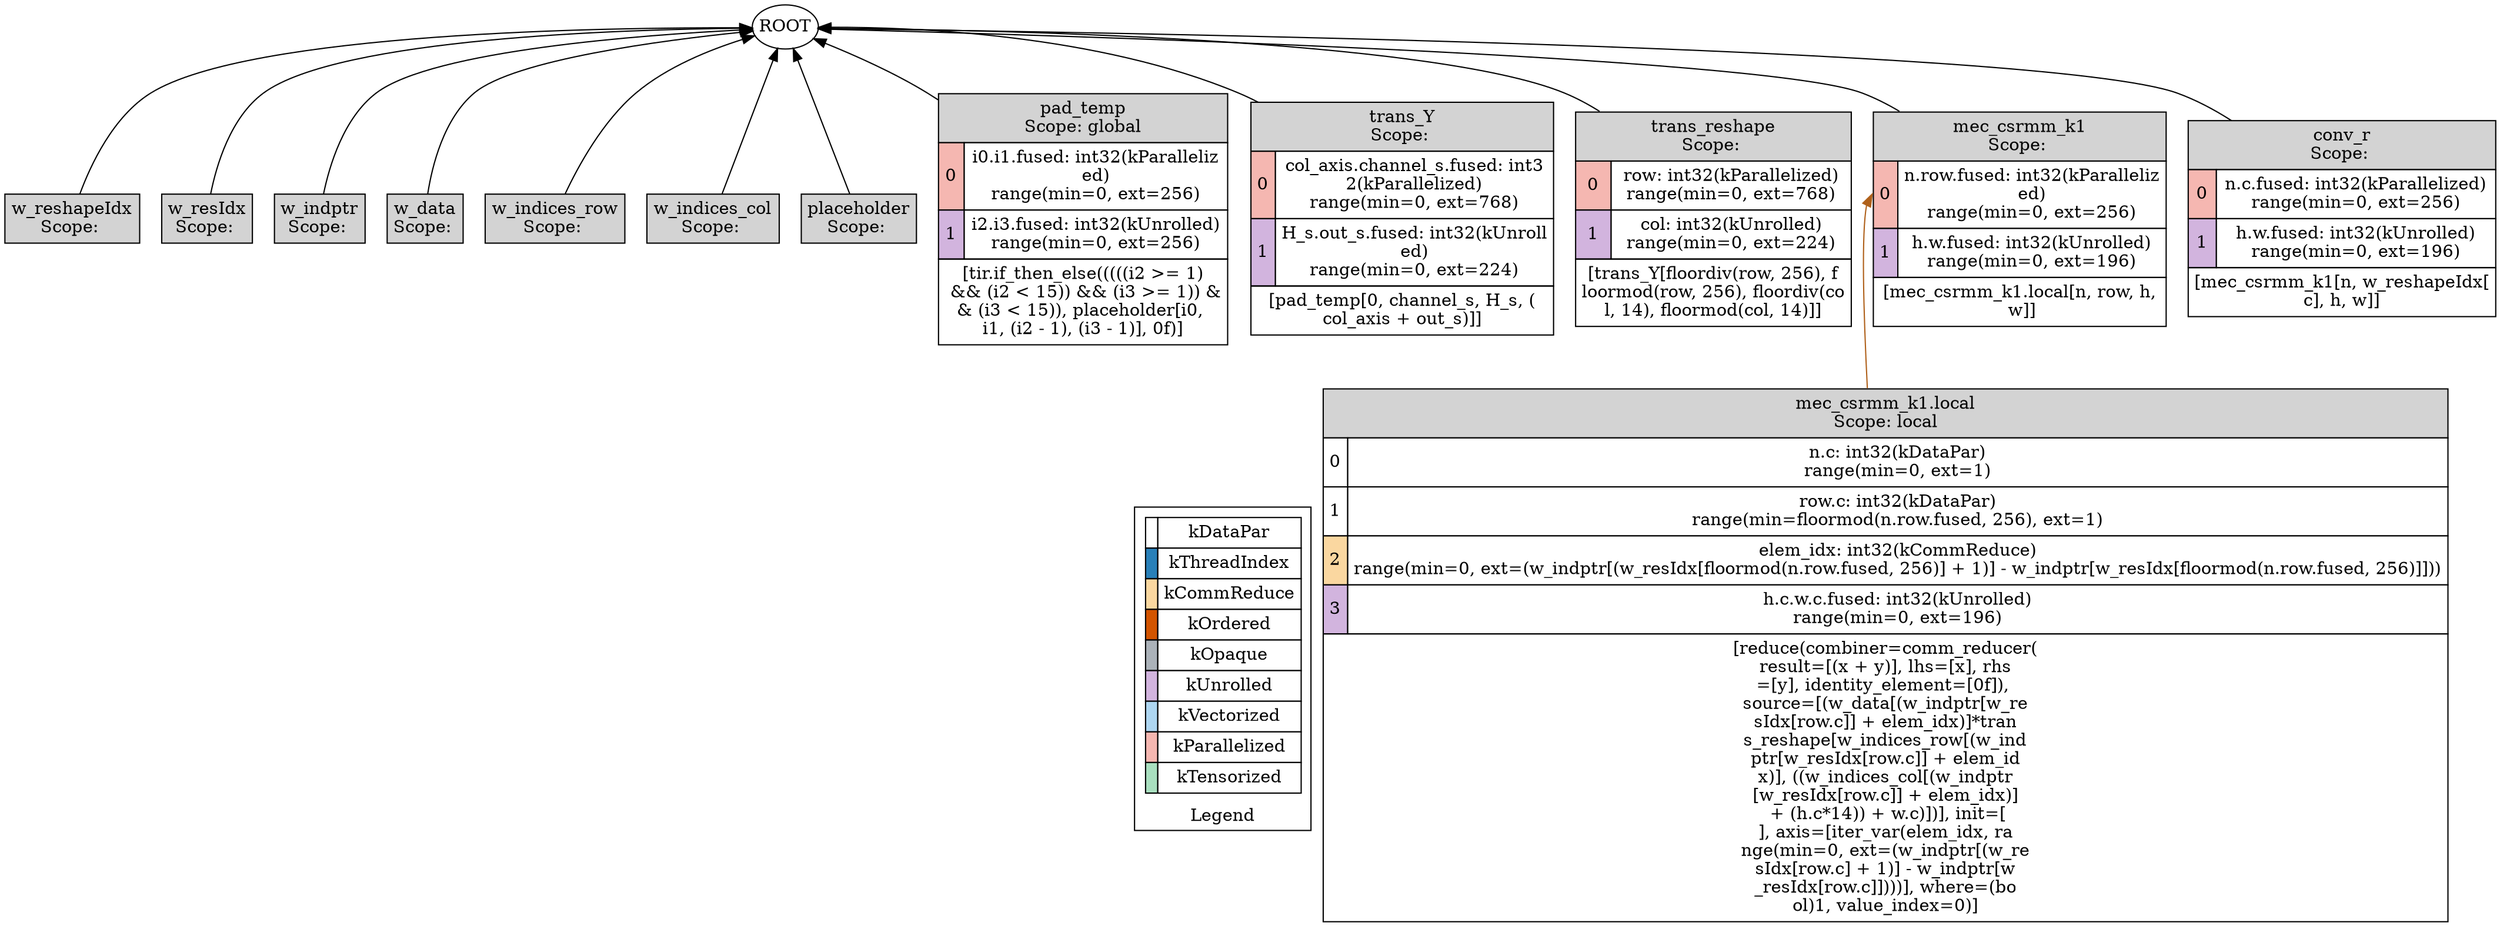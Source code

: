 digraph "Schedule Tree" {
	graph [rankdir=BT]
	subgraph cluster_legend {
		label=Legend
		legend [label=<<TABLE BORDER="0" CELLBORDER="1" CELLSPACING="0" CELLPADDING="4"><TR><TD BGCOLOR="#FFFFFF"></TD><TD BGCOLOR="white">kDataPar</TD></TR><TR><TD BGCOLOR="#2980B9"></TD><TD BGCOLOR="white">kThreadIndex</TD></TR><TR><TD BGCOLOR="#FAD7A0"></TD><TD BGCOLOR="white">kCommReduce</TD></TR><TR><TD BGCOLOR="#D35400"></TD><TD BGCOLOR="white">kOrdered</TD></TR><TR><TD BGCOLOR="#ABB2B9"></TD><TD BGCOLOR="white">kOpaque</TD></TR><TR><TD BGCOLOR="#D2B4DE"></TD><TD BGCOLOR="white">kUnrolled</TD></TR><TR><TD BGCOLOR="#AED6F1"></TD><TD BGCOLOR="white">kVectorized</TD></TR><TR><TD BGCOLOR="#F5B7B1"></TD><TD BGCOLOR="white">kParallelized</TD></TR><TR><TD BGCOLOR="#A9DFBF"></TD><TD BGCOLOR="white">kTensorized</TD></TR></TABLE>> margin=0 shape=none]
	}
	Stage_0 [label=<<TABLE BORDER="0" CELLBORDER="1" CELLSPACING="0" CELLPADDING="4"> <TR><TD BGCOLOR="lightgrey" COLSPAN="2" PORT="stage">w_reshapeIdx<br/>Scope: </TD></TR></TABLE>> margin=0 shape=none]
	Stage_1 [label=<<TABLE BORDER="0" CELLBORDER="1" CELLSPACING="0" CELLPADDING="4"> <TR><TD BGCOLOR="lightgrey" COLSPAN="2" PORT="stage">w_resIdx<br/>Scope: </TD></TR></TABLE>> margin=0 shape=none]
	Stage_2 [label=<<TABLE BORDER="0" CELLBORDER="1" CELLSPACING="0" CELLPADDING="4"> <TR><TD BGCOLOR="lightgrey" COLSPAN="2" PORT="stage">w_indptr<br/>Scope: </TD></TR></TABLE>> margin=0 shape=none]
	Stage_3 [label=<<TABLE BORDER="0" CELLBORDER="1" CELLSPACING="0" CELLPADDING="4"> <TR><TD BGCOLOR="lightgrey" COLSPAN="2" PORT="stage">w_data<br/>Scope: </TD></TR></TABLE>> margin=0 shape=none]
	Stage_4 [label=<<TABLE BORDER="0" CELLBORDER="1" CELLSPACING="0" CELLPADDING="4"> <TR><TD BGCOLOR="lightgrey" COLSPAN="2" PORT="stage">w_indices_row<br/>Scope: </TD></TR></TABLE>> margin=0 shape=none]
	Stage_5 [label=<<TABLE BORDER="0" CELLBORDER="1" CELLSPACING="0" CELLPADDING="4"> <TR><TD BGCOLOR="lightgrey" COLSPAN="2" PORT="stage">w_indices_col<br/>Scope: </TD></TR></TABLE>> margin=0 shape=none]
	Stage_6 [label=<<TABLE BORDER="0" CELLBORDER="1" CELLSPACING="0" CELLPADDING="4"> <TR><TD BGCOLOR="lightgrey" COLSPAN="2" PORT="stage">placeholder<br/>Scope: </TD></TR></TABLE>> margin=0 shape=none]
	Stage_7 [label=<<TABLE BORDER="0" CELLBORDER="1" CELLSPACING="0" CELLPADDING="4"> <TR><TD BGCOLOR="lightgrey" COLSPAN="2" PORT="stage">pad_temp<br/>Scope: global</TD></TR><TR><TD PORT="IterVar_7_4" BGCOLOR="#F5B7B1">0</TD><TD BGCOLOR="white" PORT="itervar">i0.i1.fused: int32(kParalleliz<br/>ed)<br/>range(min=0, ext=256)</TD></TR><TR><TD PORT="IterVar_7_5" BGCOLOR="#D2B4DE">1</TD><TD BGCOLOR="white" PORT="itervar">i2.i3.fused: int32(kUnrolled)<br/>range(min=0, ext=256)</TD></TR><TR><TD COLSPAN="2">[tir.if_then_else(((((i2 &gt;= 1)<br/> &amp;&amp; (i2 &lt; 15)) &amp;&amp; (i3 &gt;= 1)) &amp;<br/>&amp; (i3 &lt; 15)), placeholder[i0, <br/>i1, (i2 - 1), (i3 - 1)], 0f)]</TD></TR></TABLE>> margin=0 shape=none]
	Stage_8 [label=<<TABLE BORDER="0" CELLBORDER="1" CELLSPACING="0" CELLPADDING="4"> <TR><TD BGCOLOR="lightgrey" COLSPAN="2" PORT="stage">trans_Y<br/>Scope: </TD></TR><TR><TD PORT="IterVar_8_4" BGCOLOR="#F5B7B1">0</TD><TD BGCOLOR="white" PORT="itervar">col_axis.channel_s.fused: int3<br/>2(kParallelized)<br/>range(min=0, ext=768)</TD></TR><TR><TD PORT="IterVar_8_5" BGCOLOR="#D2B4DE">1</TD><TD BGCOLOR="white" PORT="itervar">H_s.out_s.fused: int32(kUnroll<br/>ed)<br/>range(min=0, ext=224)</TD></TR><TR><TD COLSPAN="2">[pad_temp[0, channel_s, H_s, (<br/>col_axis + out_s)]]</TD></TR></TABLE>> margin=0 shape=none]
	Stage_9 [label=<<TABLE BORDER="0" CELLBORDER="1" CELLSPACING="0" CELLPADDING="4"> <TR><TD BGCOLOR="lightgrey" COLSPAN="2" PORT="stage">trans_reshape<br/>Scope: </TD></TR><TR><TD PORT="IterVar_9_0" BGCOLOR="#F5B7B1">0</TD><TD BGCOLOR="white" PORT="itervar">row: int32(kParallelized)<br/>range(min=0, ext=768)</TD></TR><TR><TD PORT="IterVar_9_1" BGCOLOR="#D2B4DE">1</TD><TD BGCOLOR="white" PORT="itervar">col: int32(kUnrolled)<br/>range(min=0, ext=224)</TD></TR><TR><TD COLSPAN="2">[trans_Y[floordiv(row, 256), f<br/>loormod(row, 256), floordiv(co<br/>l, 14), floormod(col, 14)]]</TD></TR></TABLE>> margin=0 shape=none]
	Stage_10 [label=<<TABLE BORDER="0" CELLBORDER="1" CELLSPACING="0" CELLPADDING="4"> <TR><TD BGCOLOR="lightgrey" COLSPAN="2" PORT="stage">mec_csrmm_k1.local<br/>Scope: local</TD></TR><TR><TD PORT="IterVar_10_0" BGCOLOR="#FFFFFF">0</TD><TD BGCOLOR="white" PORT="itervar">n.c: int32(kDataPar)<br/>range(min=0, ext=1)</TD></TR><TR><TD PORT="IterVar_10_1" BGCOLOR="#FFFFFF">1</TD><TD BGCOLOR="white" PORT="itervar">row.c: int32(kDataPar)<br/>range(min=floormod(n.row.fused, 256), ext=1)</TD></TR><TR><TD PORT="IterVar_10_4" BGCOLOR="#FAD7A0">2</TD><TD BGCOLOR="white" PORT="itervar">elem_idx: int32(kCommReduce)<br/>range(min=0, ext=(w_indptr[(w_resIdx[floormod(n.row.fused, 256)] + 1)] - w_indptr[w_resIdx[floormod(n.row.fused, 256)]]))</TD></TR><TR><TD PORT="IterVar_10_5" BGCOLOR="#D2B4DE">3</TD><TD BGCOLOR="white" PORT="itervar">h.c.w.c.fused: int32(kUnrolled)<br/>range(min=0, ext=196)</TD></TR><TR><TD COLSPAN="2">[reduce(combiner=comm_reducer(<br/>result=[(x + y)], lhs=[x], rhs<br/>=[y], identity_element=[0f]), <br/>source=[(w_data[(w_indptr[w_re<br/>sIdx[row.c]] + elem_idx)]*tran<br/>s_reshape[w_indices_row[(w_ind<br/>ptr[w_resIdx[row.c]] + elem_id<br/>x)], ((w_indices_col[(w_indptr<br/>[w_resIdx[row.c]] + elem_idx)]<br/> + (h.c*14)) + w.c)])], init=[<br/>], axis=[iter_var(elem_idx, ra<br/>nge(min=0, ext=(w_indptr[(w_re<br/>sIdx[row.c] + 1)] - w_indptr[w<br/>_resIdx[row.c]])))], where=(bo<br/>ol)1, value_index=0)]</TD></TR></TABLE>> margin=0 shape=none]
	Stage_11 [label=<<TABLE BORDER="0" CELLBORDER="1" CELLSPACING="0" CELLPADDING="4"> <TR><TD BGCOLOR="lightgrey" COLSPAN="2" PORT="stage">mec_csrmm_k1<br/>Scope: </TD></TR><TR><TD PORT="IterVar_11_5" BGCOLOR="#F5B7B1">0</TD><TD BGCOLOR="white" PORT="itervar">n.row.fused: int32(kParalleliz<br/>ed)<br/>range(min=0, ext=256)</TD></TR><TR><TD PORT="IterVar_11_4" BGCOLOR="#D2B4DE">1</TD><TD BGCOLOR="white" PORT="itervar">h.w.fused: int32(kUnrolled)<br/>range(min=0, ext=196)</TD></TR><TR><TD COLSPAN="2">[mec_csrmm_k1.local[n, row, h,<br/> w]]</TD></TR></TABLE>> margin=0 shape=none]
	Stage_12 [label=<<TABLE BORDER="0" CELLBORDER="1" CELLSPACING="0" CELLPADDING="4"> <TR><TD BGCOLOR="lightgrey" COLSPAN="2" PORT="stage">conv_r<br/>Scope: </TD></TR><TR><TD PORT="IterVar_12_4" BGCOLOR="#F5B7B1">0</TD><TD BGCOLOR="white" PORT="itervar">n.c.fused: int32(kParallelized)<br/>range(min=0, ext=256)</TD></TR><TR><TD PORT="IterVar_12_5" BGCOLOR="#D2B4DE">1</TD><TD BGCOLOR="white" PORT="itervar">h.w.fused: int32(kUnrolled)<br/>range(min=0, ext=196)</TD></TR><TR><TD COLSPAN="2">[mec_csrmm_k1[n, w_reshapeIdx[<br/>c], h, w]]</TD></TR></TABLE>> margin=0 shape=none]
	Stage_0 -> ROOT [color="#000000"]
	Stage_1 -> ROOT [color="#000000"]
	Stage_2 -> ROOT [color="#000000"]
	Stage_3 -> ROOT [color="#000000"]
	Stage_4 -> ROOT [color="#000000"]
	Stage_5 -> ROOT [color="#000000"]
	Stage_6 -> ROOT [color="#000000"]
	Stage_7 -> ROOT [color="#000000"]
	Stage_8 -> ROOT [color="#000000"]
	Stage_9 -> ROOT [color="#000000"]
	Stage_10 -> Stage_11:IterVar_11_5 [color="#AF601A"]
	Stage_11 -> ROOT [color="#000000"]
	Stage_12 -> ROOT [color="#000000"]
	ROOT [label=ROOT margin=0 shape=oval]
}
